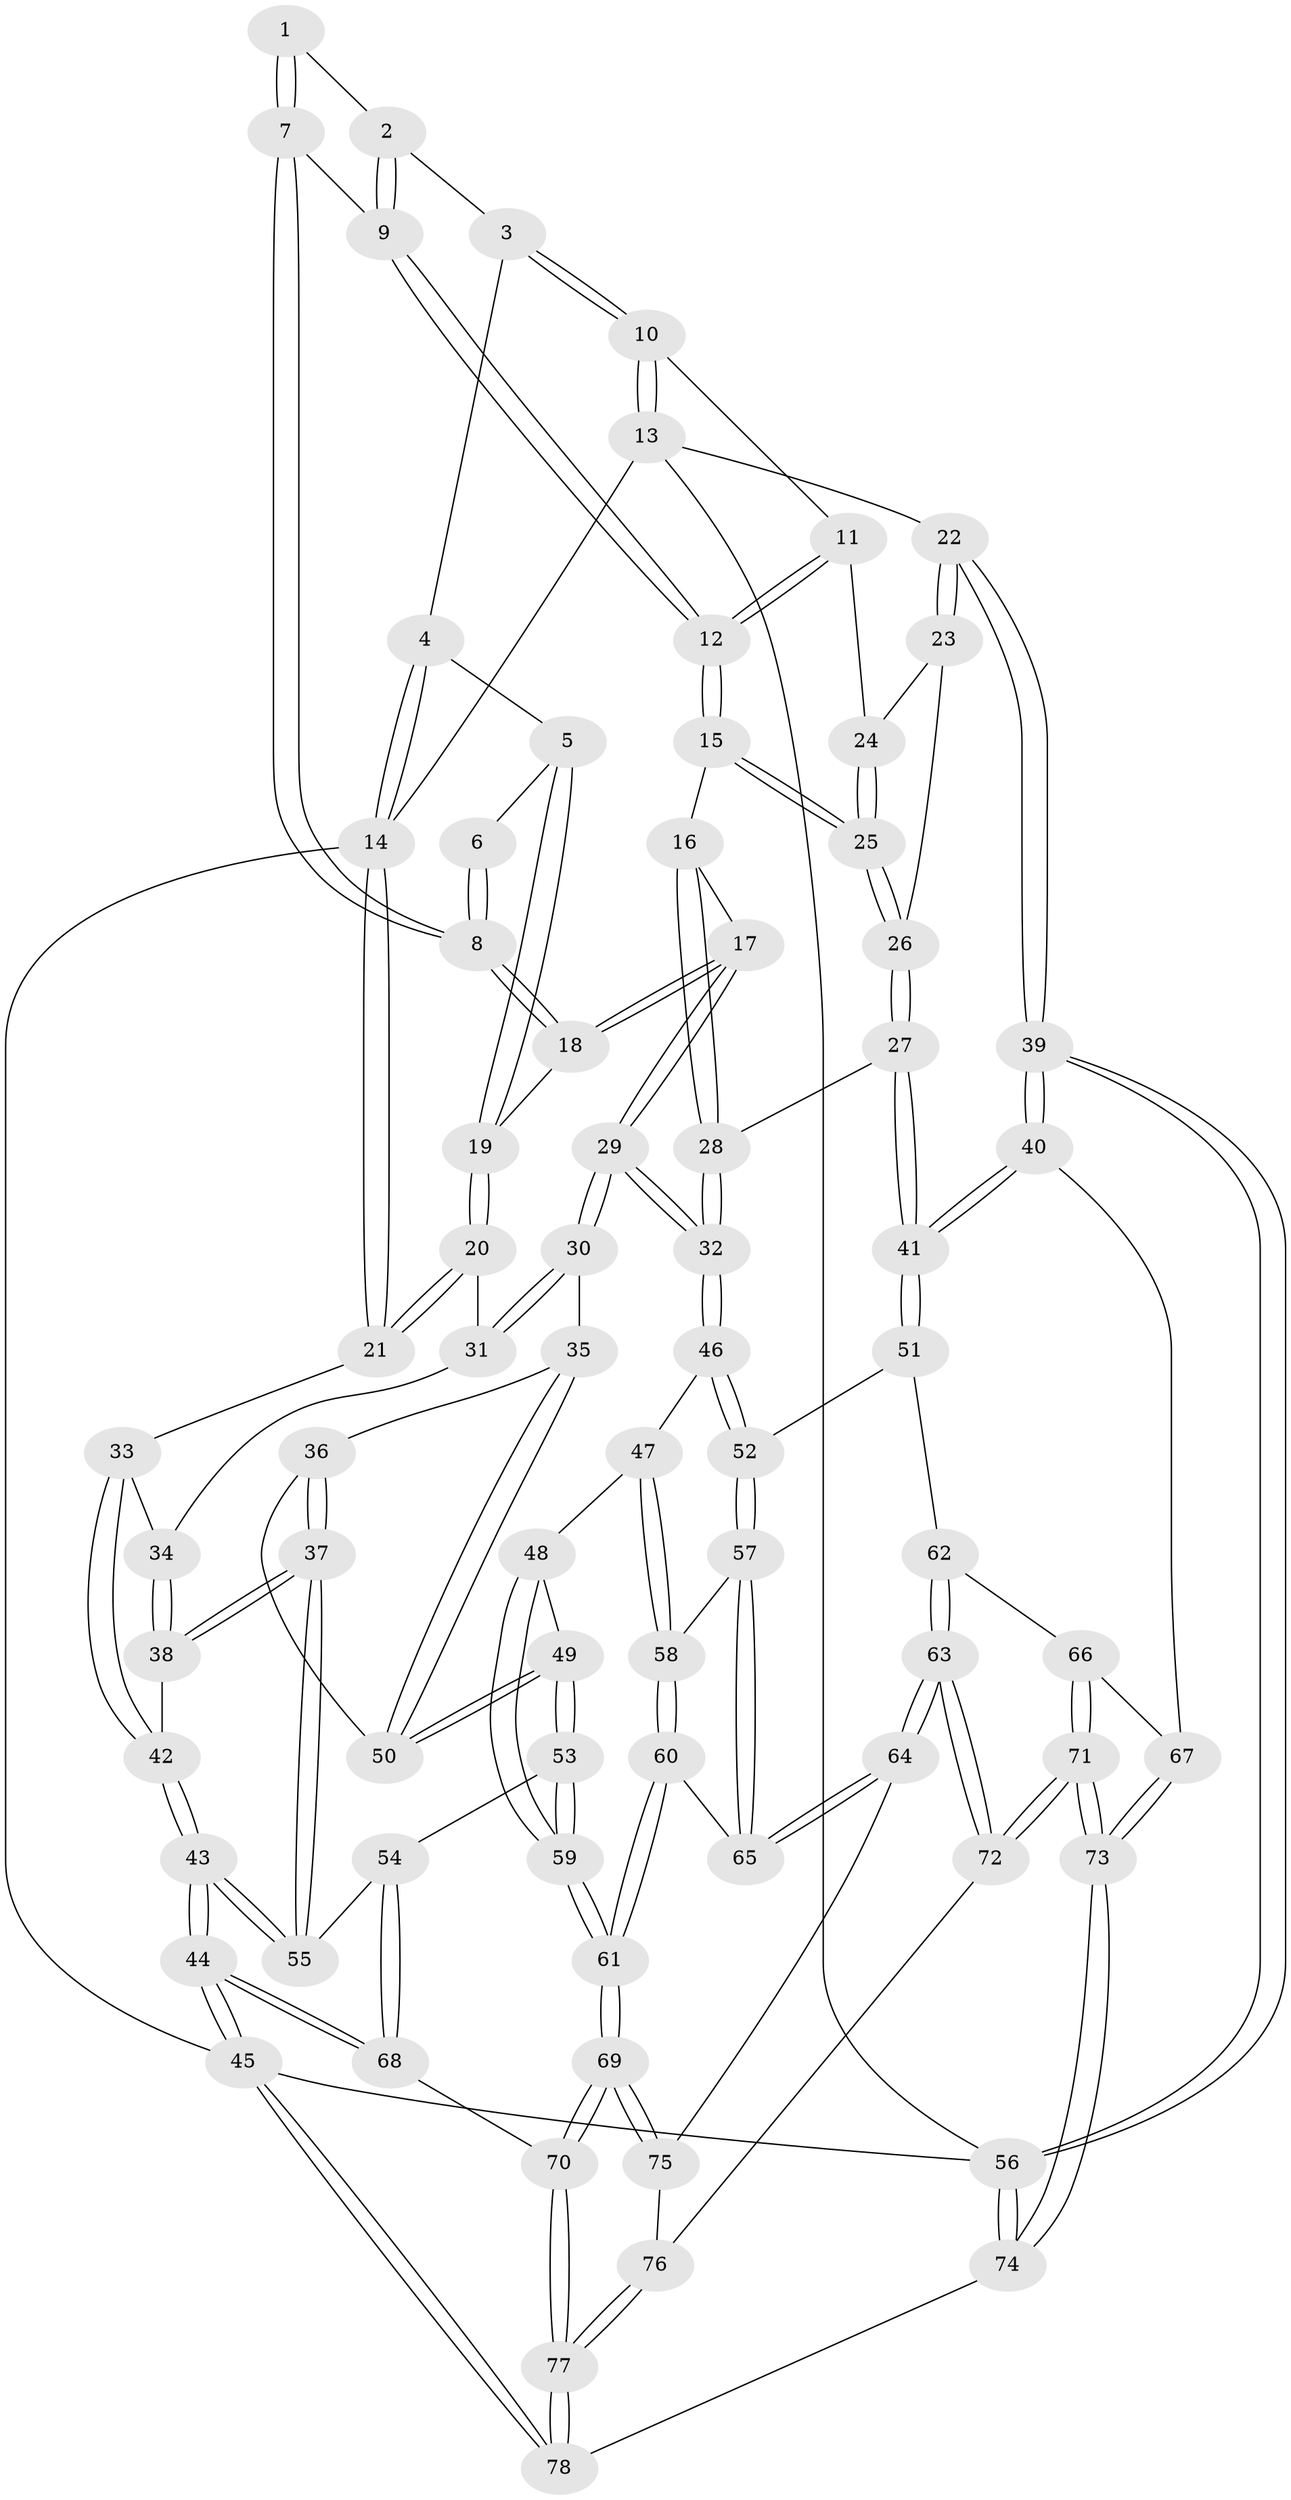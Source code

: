 // coarse degree distribution, {2: 0.03125, 3: 0.28125, 4: 0.625, 5: 0.03125, 6: 0.03125}
// Generated by graph-tools (version 1.1) at 2025/38/03/04/25 23:38:36]
// undirected, 78 vertices, 192 edges
graph export_dot {
  node [color=gray90,style=filled];
  1 [pos="+0.5884582672747021+0.021952609269882767"];
  2 [pos="+0.6410018276626797+0"];
  3 [pos="+0.6872170894834436+0"];
  4 [pos="+0.2169747752641304+0"];
  5 [pos="+0.4219634301709264+0.13012858204186398"];
  6 [pos="+0.5329006944861855+0.061356914185468105"];
  7 [pos="+0.5562436399738913+0.18091730600233316"];
  8 [pos="+0.5524506952750715+0.18470838914644822"];
  9 [pos="+0.6610033794712042+0.13441371445040834"];
  10 [pos="+1+0"];
  11 [pos="+0.7943495831721318+0.1675370178117066"];
  12 [pos="+0.6989532695157307+0.18794724816271277"];
  13 [pos="+1+0"];
  14 [pos="+0+0"];
  15 [pos="+0.6913633390353107+0.2078145338304838"];
  16 [pos="+0.6342421838586089+0.23367520885312995"];
  17 [pos="+0.5642098286726351+0.24953383881436594"];
  18 [pos="+0.5366177264903303+0.20243940109865455"];
  19 [pos="+0.42282164749902956+0.16269294471946955"];
  20 [pos="+0.3727751672214098+0.22767731521361365"];
  21 [pos="+0+0"];
  22 [pos="+1+0.3009238300443377"];
  23 [pos="+0.8638008378648833+0.2574861627699057"];
  24 [pos="+0.8059664945234871+0.1911849183787544"];
  25 [pos="+0.7294336219056671+0.3401571480891003"];
  26 [pos="+0.7336749225085083+0.3863443268685807"];
  27 [pos="+0.7196210801656625+0.4371651842202495"];
  28 [pos="+0.6920192565757188+0.44225744712545567"];
  29 [pos="+0.5507218961497377+0.4226428523457255"];
  30 [pos="+0.514427241686434+0.41302559492156415"];
  31 [pos="+0.34464689050307634+0.3211539832518914"];
  32 [pos="+0.5983268603738922+0.46476485387375965"];
  33 [pos="+0+0.041909582856890865"];
  34 [pos="+0.31793647382178253+0.3331734572782934"];
  35 [pos="+0.4725140305631457+0.44371603125784537"];
  36 [pos="+0.30598394275365864+0.529380270239459"];
  37 [pos="+0.22559845645211668+0.5008882234497178"];
  38 [pos="+0.22540298781070905+0.4978327271919435"];
  39 [pos="+1+0.5741944724931334"];
  40 [pos="+1+0.5770321815472651"];
  41 [pos="+0.9831360267642807+0.569375387637501"];
  42 [pos="+0+0.22042294199513088"];
  43 [pos="+0+0.6224967861546324"];
  44 [pos="+0+1"];
  45 [pos="+0+1"];
  46 [pos="+0.5707005495759103+0.56031011667425"];
  47 [pos="+0.5334877901755696+0.5986317523139385"];
  48 [pos="+0.49141512720458125+0.6229772849803464"];
  49 [pos="+0.39166453364688686+0.5934191964919232"];
  50 [pos="+0.3631068003749521+0.5649115796903883"];
  51 [pos="+0.7777382063495161+0.6956472551496924"];
  52 [pos="+0.7017553540884672+0.7037359852276464"];
  53 [pos="+0.28087503625204613+0.7279876690768309"];
  54 [pos="+0.1869588238074001+0.6907031213749552"];
  55 [pos="+0.1557059673238063+0.6361342879228056"];
  56 [pos="+1+1"];
  57 [pos="+0.6701354113699746+0.7547390473088499"];
  58 [pos="+0.5822142745487757+0.7465792723925516"];
  59 [pos="+0.4034771689169057+0.8274226340130872"];
  60 [pos="+0.5486418874582297+0.7870867895908615"];
  61 [pos="+0.4149271399306458+0.8612330352008039"];
  62 [pos="+0.7801885587223621+0.7773840834002358"];
  63 [pos="+0.6990550276279431+0.8633500202253446"];
  64 [pos="+0.6705717645343648+0.8425698369393826"];
  65 [pos="+0.6682409383036679+0.8322377274079452"];
  66 [pos="+0.8257243527397014+0.8484232445094141"];
  67 [pos="+0.9203388057964954+0.7930630710598288"];
  68 [pos="+0.12450323341863781+0.8737724213862192"];
  69 [pos="+0.4162406748338592+0.8970863910027621"];
  70 [pos="+0.41344318108092787+0.9119171676543167"];
  71 [pos="+0.7695442047895604+0.9545680355035592"];
  72 [pos="+0.7670768370842226+0.952453410407558"];
  73 [pos="+0.8912967008655903+1"];
  74 [pos="+0.8963205856987471+1"];
  75 [pos="+0.6485677018197787+0.8541680501711834"];
  76 [pos="+0.6063796739850549+0.9474429941700778"];
  77 [pos="+0.4251223442699621+1"];
  78 [pos="+0.4122066605446173+1"];
  1 -- 2;
  1 -- 7;
  1 -- 7;
  2 -- 3;
  2 -- 9;
  2 -- 9;
  3 -- 4;
  3 -- 10;
  3 -- 10;
  4 -- 5;
  4 -- 14;
  4 -- 14;
  5 -- 6;
  5 -- 19;
  5 -- 19;
  6 -- 8;
  6 -- 8;
  7 -- 8;
  7 -- 8;
  7 -- 9;
  8 -- 18;
  8 -- 18;
  9 -- 12;
  9 -- 12;
  10 -- 11;
  10 -- 13;
  10 -- 13;
  11 -- 12;
  11 -- 12;
  11 -- 24;
  12 -- 15;
  12 -- 15;
  13 -- 14;
  13 -- 22;
  13 -- 56;
  14 -- 21;
  14 -- 21;
  14 -- 45;
  15 -- 16;
  15 -- 25;
  15 -- 25;
  16 -- 17;
  16 -- 28;
  16 -- 28;
  17 -- 18;
  17 -- 18;
  17 -- 29;
  17 -- 29;
  18 -- 19;
  19 -- 20;
  19 -- 20;
  20 -- 21;
  20 -- 21;
  20 -- 31;
  21 -- 33;
  22 -- 23;
  22 -- 23;
  22 -- 39;
  22 -- 39;
  23 -- 24;
  23 -- 26;
  24 -- 25;
  24 -- 25;
  25 -- 26;
  25 -- 26;
  26 -- 27;
  26 -- 27;
  27 -- 28;
  27 -- 41;
  27 -- 41;
  28 -- 32;
  28 -- 32;
  29 -- 30;
  29 -- 30;
  29 -- 32;
  29 -- 32;
  30 -- 31;
  30 -- 31;
  30 -- 35;
  31 -- 34;
  32 -- 46;
  32 -- 46;
  33 -- 34;
  33 -- 42;
  33 -- 42;
  34 -- 38;
  34 -- 38;
  35 -- 36;
  35 -- 50;
  35 -- 50;
  36 -- 37;
  36 -- 37;
  36 -- 50;
  37 -- 38;
  37 -- 38;
  37 -- 55;
  37 -- 55;
  38 -- 42;
  39 -- 40;
  39 -- 40;
  39 -- 56;
  39 -- 56;
  40 -- 41;
  40 -- 41;
  40 -- 67;
  41 -- 51;
  41 -- 51;
  42 -- 43;
  42 -- 43;
  43 -- 44;
  43 -- 44;
  43 -- 55;
  43 -- 55;
  44 -- 45;
  44 -- 45;
  44 -- 68;
  44 -- 68;
  45 -- 78;
  45 -- 78;
  45 -- 56;
  46 -- 47;
  46 -- 52;
  46 -- 52;
  47 -- 48;
  47 -- 58;
  47 -- 58;
  48 -- 49;
  48 -- 59;
  48 -- 59;
  49 -- 50;
  49 -- 50;
  49 -- 53;
  49 -- 53;
  51 -- 52;
  51 -- 62;
  52 -- 57;
  52 -- 57;
  53 -- 54;
  53 -- 59;
  53 -- 59;
  54 -- 55;
  54 -- 68;
  54 -- 68;
  56 -- 74;
  56 -- 74;
  57 -- 58;
  57 -- 65;
  57 -- 65;
  58 -- 60;
  58 -- 60;
  59 -- 61;
  59 -- 61;
  60 -- 61;
  60 -- 61;
  60 -- 65;
  61 -- 69;
  61 -- 69;
  62 -- 63;
  62 -- 63;
  62 -- 66;
  63 -- 64;
  63 -- 64;
  63 -- 72;
  63 -- 72;
  64 -- 65;
  64 -- 65;
  64 -- 75;
  66 -- 67;
  66 -- 71;
  66 -- 71;
  67 -- 73;
  67 -- 73;
  68 -- 70;
  69 -- 70;
  69 -- 70;
  69 -- 75;
  69 -- 75;
  70 -- 77;
  70 -- 77;
  71 -- 72;
  71 -- 72;
  71 -- 73;
  71 -- 73;
  72 -- 76;
  73 -- 74;
  73 -- 74;
  74 -- 78;
  75 -- 76;
  76 -- 77;
  76 -- 77;
  77 -- 78;
  77 -- 78;
}

